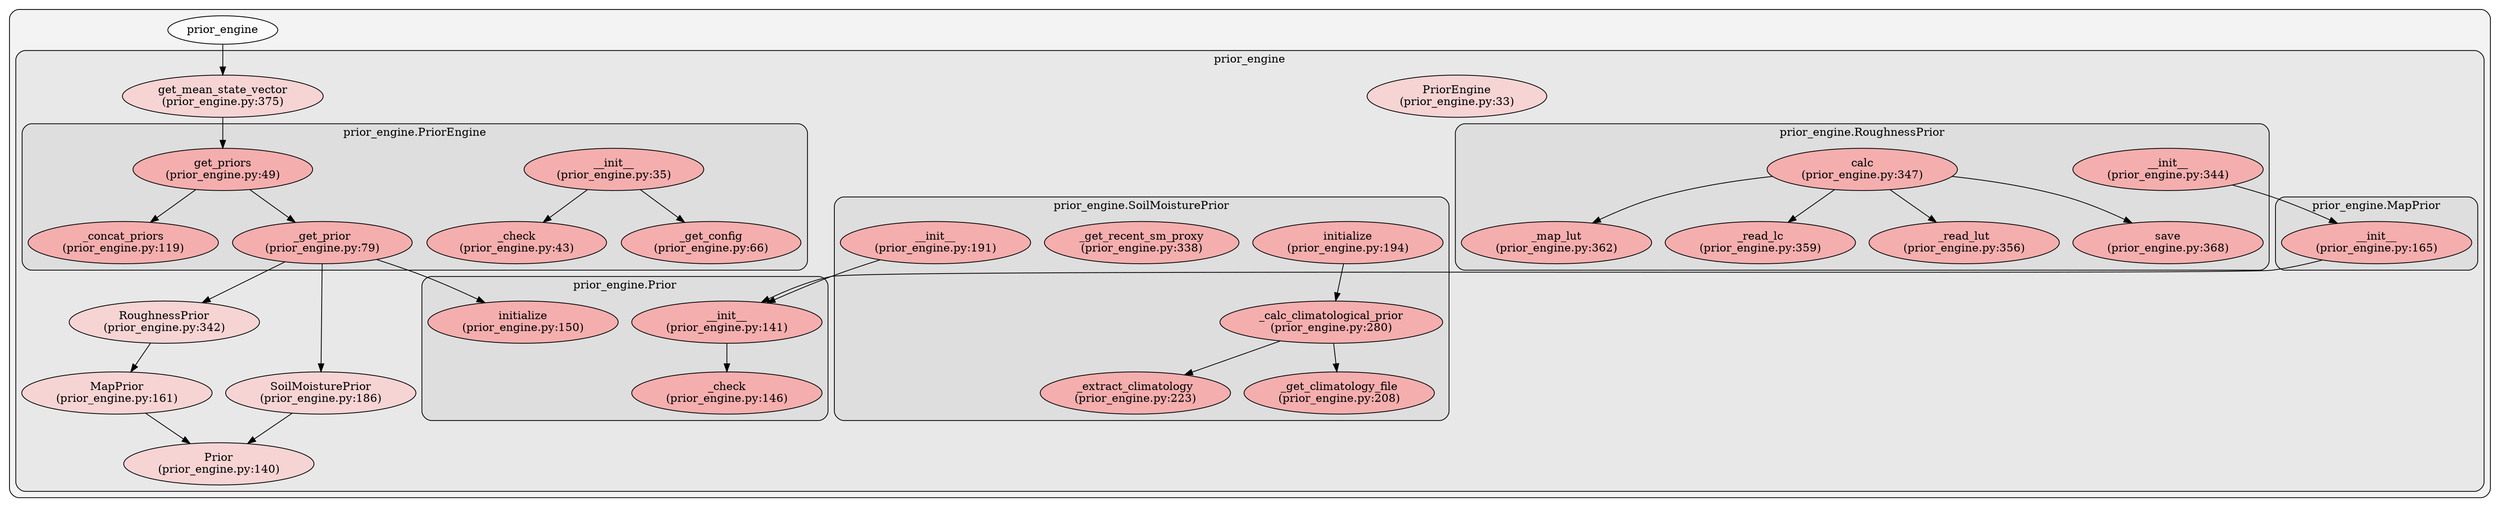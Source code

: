 digraph G {
    graph [rankdir=TB, clusterrank="local"];
    subgraph cluster_G {

        graph [style="filled,rounded",fillcolor="#80808018", label=""];
        prior_engine [label="prior_engine", style="filled", fillcolor="#ffffffb2", fontcolor="#000000", group="0"];
        subgraph cluster_prior_engine {

            graph [style="filled,rounded",fillcolor="#80808018", label="prior_engine"];
            prior_engine__MapPrior [label="MapPrior\n(prior_engine.py:161)", style="filled", fillcolor="#feccccb2", fontcolor="#000000", group="0"];
        }
        subgraph cluster_prior_engine {

            graph [style="filled,rounded",fillcolor="#80808018", label="prior_engine"];
            prior_engine__Prior [label="Prior\n(prior_engine.py:140)", style="filled", fillcolor="#feccccb2", fontcolor="#000000", group="0"];
        }
        subgraph cluster_prior_engine {

            graph [style="filled,rounded",fillcolor="#80808018", label="prior_engine"];
            prior_engine__PriorEngine [label="PriorEngine\n(prior_engine.py:33)", style="filled", fillcolor="#feccccb2", fontcolor="#000000", group="0"];
        }
        subgraph cluster_prior_engine {

            graph [style="filled,rounded",fillcolor="#80808018", label="prior_engine"];
            prior_engine__RoughnessPrior [label="RoughnessPrior\n(prior_engine.py:342)", style="filled", fillcolor="#feccccb2", fontcolor="#000000", group="0"];
        }
        subgraph cluster_prior_engine {

            graph [style="filled,rounded",fillcolor="#80808018", label="prior_engine"];
            prior_engine__SoilMoisturePrior [label="SoilMoisturePrior\n(prior_engine.py:186)", style="filled", fillcolor="#feccccb2", fontcolor="#000000", group="0"];
        }
        subgraph cluster_prior_engine {

            graph [style="filled,rounded",fillcolor="#80808018", label="prior_engine"];
            prior_engine__get_mean_state_vector [label="get_mean_state_vector\n(prior_engine.py:375)", style="filled", fillcolor="#feccccb2", fontcolor="#000000", group="0"];
            subgraph cluster_prior_engine__MapPrior {

                graph [style="filled,rounded",fillcolor="#80808018", label="prior_engine.MapPrior"];
                prior_engine__MapPrior____init__ [label="__init__\n(prior_engine.py:165)", style="filled", fillcolor="#ff9999b2", fontcolor="#000000", group="0"];
            }
            subgraph cluster_prior_engine__Prior {

                graph [style="filled,rounded",fillcolor="#80808018", label="prior_engine.Prior"];
                prior_engine__Prior____init__ [label="__init__\n(prior_engine.py:141)", style="filled", fillcolor="#ff9999b2", fontcolor="#000000", group="0"];
            }
            subgraph cluster_prior_engine__Prior {

                graph [style="filled,rounded",fillcolor="#80808018", label="prior_engine.Prior"];
                prior_engine__Prior___check [label="_check\n(prior_engine.py:146)", style="filled", fillcolor="#ff9999b2", fontcolor="#000000", group="0"];
            }
            subgraph cluster_prior_engine__Prior {

                graph [style="filled,rounded",fillcolor="#80808018", label="prior_engine.Prior"];
                prior_engine__Prior__initialize [label="initialize\n(prior_engine.py:150)", style="filled", fillcolor="#ff9999b2", fontcolor="#000000", group="0"];
            }
            subgraph cluster_prior_engine__PriorEngine {

                graph [style="filled,rounded",fillcolor="#80808018", label="prior_engine.PriorEngine"];
                prior_engine__PriorEngine____init__ [label="__init__\n(prior_engine.py:35)", style="filled", fillcolor="#ff9999b2", fontcolor="#000000", group="0"];
            }
            subgraph cluster_prior_engine__PriorEngine {

                graph [style="filled,rounded",fillcolor="#80808018", label="prior_engine.PriorEngine"];
                prior_engine__PriorEngine___check [label="_check\n(prior_engine.py:43)", style="filled", fillcolor="#ff9999b2", fontcolor="#000000", group="0"];
            }
            subgraph cluster_prior_engine__PriorEngine {

                graph [style="filled,rounded",fillcolor="#80808018", label="prior_engine.PriorEngine"];
                prior_engine__PriorEngine___concat_priors [label="_concat_priors\n(prior_engine.py:119)", style="filled", fillcolor="#ff9999b2", fontcolor="#000000", group="0"];
            }
            subgraph cluster_prior_engine__PriorEngine {

                graph [style="filled,rounded",fillcolor="#80808018", label="prior_engine.PriorEngine"];
                prior_engine__PriorEngine___get_config [label="_get_config\n(prior_engine.py:66)", style="filled", fillcolor="#ff9999b2", fontcolor="#000000", group="0"];
            }
            subgraph cluster_prior_engine__PriorEngine {

                graph [style="filled,rounded",fillcolor="#80808018", label="prior_engine.PriorEngine"];
                prior_engine__PriorEngine___get_prior [label="_get_prior\n(prior_engine.py:79)", style="filled", fillcolor="#ff9999b2", fontcolor="#000000", group="0"];
            }
            subgraph cluster_prior_engine__PriorEngine {

                graph [style="filled,rounded",fillcolor="#80808018", label="prior_engine.PriorEngine"];
                prior_engine__PriorEngine__get_priors [label="get_priors\n(prior_engine.py:49)", style="filled", fillcolor="#ff9999b2", fontcolor="#000000", group="0"];
            }
            subgraph cluster_prior_engine__RoughnessPrior {

                graph [style="filled,rounded",fillcolor="#80808018", label="prior_engine.RoughnessPrior"];
                prior_engine__RoughnessPrior____init__ [label="__init__\n(prior_engine.py:344)", style="filled", fillcolor="#ff9999b2", fontcolor="#000000", group="0"];
            }
            subgraph cluster_prior_engine__RoughnessPrior {

                graph [style="filled,rounded",fillcolor="#80808018", label="prior_engine.RoughnessPrior"];
                prior_engine__RoughnessPrior___map_lut [label="_map_lut\n(prior_engine.py:362)", style="filled", fillcolor="#ff9999b2", fontcolor="#000000", group="0"];
            }
            subgraph cluster_prior_engine__RoughnessPrior {

                graph [style="filled,rounded",fillcolor="#80808018", label="prior_engine.RoughnessPrior"];
                prior_engine__RoughnessPrior___read_lc [label="_read_lc\n(prior_engine.py:359)", style="filled", fillcolor="#ff9999b2", fontcolor="#000000", group="0"];
            }
            subgraph cluster_prior_engine__RoughnessPrior {

                graph [style="filled,rounded",fillcolor="#80808018", label="prior_engine.RoughnessPrior"];
                prior_engine__RoughnessPrior___read_lut [label="_read_lut\n(prior_engine.py:356)", style="filled", fillcolor="#ff9999b2", fontcolor="#000000", group="0"];
            }
            subgraph cluster_prior_engine__RoughnessPrior {

                graph [style="filled,rounded",fillcolor="#80808018", label="prior_engine.RoughnessPrior"];
                prior_engine__RoughnessPrior__calc [label="calc\n(prior_engine.py:347)", style="filled", fillcolor="#ff9999b2", fontcolor="#000000", group="0"];
            }
            subgraph cluster_prior_engine__RoughnessPrior {

                graph [style="filled,rounded",fillcolor="#80808018", label="prior_engine.RoughnessPrior"];
                prior_engine__RoughnessPrior__save [label="save\n(prior_engine.py:368)", style="filled", fillcolor="#ff9999b2", fontcolor="#000000", group="0"];
            }
            subgraph cluster_prior_engine__SoilMoisturePrior {

                graph [style="filled,rounded",fillcolor="#80808018", label="prior_engine.SoilMoisturePrior"];
                prior_engine__SoilMoisturePrior____init__ [label="__init__\n(prior_engine.py:191)", style="filled", fillcolor="#ff9999b2", fontcolor="#000000", group="0"];
            }
            subgraph cluster_prior_engine__SoilMoisturePrior {

                graph [style="filled,rounded",fillcolor="#80808018", label="prior_engine.SoilMoisturePrior"];
                prior_engine__SoilMoisturePrior___calc_climatological_prior [label="_calc_climatological_prior\n(prior_engine.py:280)", style="filled", fillcolor="#ff9999b2", fontcolor="#000000", group="0"];
            }
            subgraph cluster_prior_engine__SoilMoisturePrior {

                graph [style="filled,rounded",fillcolor="#80808018", label="prior_engine.SoilMoisturePrior"];
                prior_engine__SoilMoisturePrior___extract_climatology [label="_extract_climatology\n(prior_engine.py:223)", style="filled", fillcolor="#ff9999b2", fontcolor="#000000", group="0"];
            }
            subgraph cluster_prior_engine__SoilMoisturePrior {

                graph [style="filled,rounded",fillcolor="#80808018", label="prior_engine.SoilMoisturePrior"];
                prior_engine__SoilMoisturePrior___get_climatology_file [label="_get_climatology_file\n(prior_engine.py:208)", style="filled", fillcolor="#ff9999b2", fontcolor="#000000", group="0"];
            }
            subgraph cluster_prior_engine__SoilMoisturePrior {

                graph [style="filled,rounded",fillcolor="#80808018", label="prior_engine.SoilMoisturePrior"];
                prior_engine__SoilMoisturePrior___get_recent_sm_proxy [label="_get_recent_sm_proxy\n(prior_engine.py:338)", style="filled", fillcolor="#ff9999b2", fontcolor="#000000", group="0"];
            }
            subgraph cluster_prior_engine__SoilMoisturePrior {

                graph [style="filled,rounded",fillcolor="#80808018", label="prior_engine.SoilMoisturePrior"];
                prior_engine__SoilMoisturePrior__initialize [label="initialize\n(prior_engine.py:194)", style="filled", fillcolor="#ff9999b2", fontcolor="#000000", group="0"];
            }
        }
    }
        prior_engine__Prior____init__ -> prior_engine__Prior___check [style="solid", color="#000000"];
        prior_engine__get_mean_state_vector -> prior_engine__PriorEngine__get_priors [style="solid", color="#000000"];
        prior_engine__SoilMoisturePrior -> prior_engine__Prior [style="solid", color="#000000"];
        prior_engine__SoilMoisturePrior___calc_climatological_prior -> prior_engine__SoilMoisturePrior___get_climatology_file [style="solid", color="#000000"];
        prior_engine__SoilMoisturePrior___calc_climatological_prior -> prior_engine__SoilMoisturePrior___extract_climatology [style="solid", color="#000000"];
        prior_engine__RoughnessPrior__calc -> prior_engine__RoughnessPrior__save [style="solid", color="#000000"];
        prior_engine__RoughnessPrior__calc -> prior_engine__RoughnessPrior___read_lut [style="solid", color="#000000"];
        prior_engine__RoughnessPrior__calc -> prior_engine__RoughnessPrior___read_lc [style="solid", color="#000000"];
        prior_engine__RoughnessPrior__calc -> prior_engine__RoughnessPrior___map_lut [style="solid", color="#000000"];
        prior_engine__PriorEngine___get_prior -> prior_engine__RoughnessPrior [style="solid", color="#000000"];
        prior_engine__PriorEngine___get_prior -> prior_engine__SoilMoisturePrior [style="solid", color="#000000"];
        prior_engine__PriorEngine___get_prior -> prior_engine__Prior__initialize [style="solid", color="#000000"];
        prior_engine__MapPrior____init__ -> prior_engine__Prior____init__ [style="solid", color="#000000"];
        prior_engine__RoughnessPrior -> prior_engine__MapPrior [style="solid", color="#000000"];
        prior_engine__SoilMoisturePrior____init__ -> prior_engine__Prior____init__ [style="solid", color="#000000"];
        prior_engine__PriorEngine____init__ -> prior_engine__PriorEngine___get_config [style="solid", color="#000000"];
        prior_engine__PriorEngine____init__ -> prior_engine__PriorEngine___check [style="solid", color="#000000"];
        prior_engine__RoughnessPrior____init__ -> prior_engine__MapPrior____init__ [style="solid", color="#000000"];
        prior_engine__PriorEngine__get_priors -> prior_engine__PriorEngine___concat_priors [style="solid", color="#000000"];
        prior_engine__PriorEngine__get_priors -> prior_engine__PriorEngine___get_prior [style="solid", color="#000000"];
        prior_engine__MapPrior -> prior_engine__Prior [style="solid", color="#000000"];
        prior_engine -> prior_engine__get_mean_state_vector [style="solid", color="#000000"];
        prior_engine__SoilMoisturePrior__initialize -> prior_engine__SoilMoisturePrior___calc_climatological_prior [style="solid", color="#000000"];
    }
